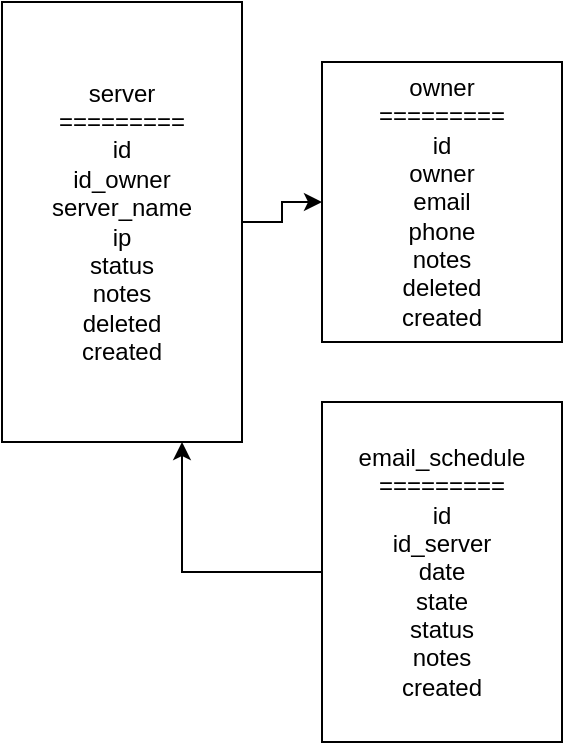 <mxfile version="14.5.0" type="device" pages="3"><diagram id="UBT5mw2tgzGTlpJjR8sr" name="Page-1"><mxGraphModel dx="1038" dy="668" grid="1" gridSize="10" guides="1" tooltips="1" connect="1" arrows="1" fold="1" page="1" pageScale="1" pageWidth="850" pageHeight="1100" math="0" shadow="0"><root><mxCell id="0"/><mxCell id="1" parent="0"/><mxCell id="X_u_L7LDsNKY813p9DHF-4" style="edgeStyle=orthogonalEdgeStyle;rounded=0;orthogonalLoop=1;jettySize=auto;html=1;entryX=0;entryY=0.5;entryDx=0;entryDy=0;" parent="1" source="X_u_L7LDsNKY813p9DHF-1" target="X_u_L7LDsNKY813p9DHF-3" edge="1"><mxGeometry relative="1" as="geometry"/></mxCell><mxCell id="X_u_L7LDsNKY813p9DHF-1" value="server&lt;br&gt;=========&lt;br&gt;id&lt;br&gt;id_owner&lt;br&gt;server_name&lt;br&gt;ip&lt;br&gt;status&lt;br&gt;notes&lt;br&gt;deleted&lt;br&gt;created" style="rounded=0;whiteSpace=wrap;html=1;" parent="1" vertex="1"><mxGeometry x="180" y="40" width="120" height="220" as="geometry"/></mxCell><mxCell id="X_u_L7LDsNKY813p9DHF-5" style="edgeStyle=orthogonalEdgeStyle;rounded=0;orthogonalLoop=1;jettySize=auto;html=1;entryX=0.75;entryY=1;entryDx=0;entryDy=0;" parent="1" source="X_u_L7LDsNKY813p9DHF-2" target="X_u_L7LDsNKY813p9DHF-1" edge="1"><mxGeometry relative="1" as="geometry"/></mxCell><mxCell id="X_u_L7LDsNKY813p9DHF-2" value="email_schedule&lt;br&gt;=========&lt;br&gt;id&lt;br&gt;id_server&lt;br&gt;date&lt;br&gt;state&lt;br&gt;status&lt;br&gt;notes&lt;br&gt;created" style="rounded=0;whiteSpace=wrap;html=1;" parent="1" vertex="1"><mxGeometry x="340" y="240" width="120" height="170" as="geometry"/></mxCell><mxCell id="X_u_L7LDsNKY813p9DHF-3" value="owner&lt;br&gt;=========&lt;br&gt;id&lt;br&gt;owner&lt;br&gt;email&lt;br&gt;phone&lt;br&gt;notes&lt;br&gt;deleted&lt;br&gt;created" style="rounded=0;whiteSpace=wrap;html=1;" parent="1" vertex="1"><mxGeometry x="340" y="70" width="120" height="140" as="geometry"/></mxCell></root></mxGraphModel></diagram><diagram id="iPZfHtDFvSozUB1tNtfG" name="Page-2"><mxGraphModel dx="1038" dy="668" grid="1" gridSize="10" guides="1" tooltips="1" connect="1" arrows="1" fold="1" page="1" pageScale="1" pageWidth="850" pageHeight="1100" math="0" shadow="0"><root><mxCell id="E2qaUZ8qXSl5X_VL8SPj-0"/><mxCell id="E2qaUZ8qXSl5X_VL8SPj-1" parent="E2qaUZ8qXSl5X_VL8SPj-0"/><mxCell id="E2qaUZ8qXSl5X_VL8SPj-2" value="User" style="rounded=0;whiteSpace=wrap;html=1;" parent="E2qaUZ8qXSl5X_VL8SPj-1" vertex="1"><mxGeometry x="100" y="60" width="160" height="240" as="geometry"/></mxCell><mxCell id="E2qaUZ8qXSl5X_VL8SPj-3" value="Aplikasi" style="rounded=0;whiteSpace=wrap;html=1;" parent="E2qaUZ8qXSl5X_VL8SPj-1" vertex="1"><mxGeometry x="260" y="60" width="480" height="60" as="geometry"/></mxCell><mxCell id="E2qaUZ8qXSl5X_VL8SPj-5" value="FrontEnd" style="rounded=0;whiteSpace=wrap;html=1;" parent="E2qaUZ8qXSl5X_VL8SPj-1" vertex="1"><mxGeometry x="260" y="120" width="160" height="180" as="geometry"/></mxCell><mxCell id="E2qaUZ8qXSl5X_VL8SPj-6" value="BackEnd (Hasura)" style="rounded=0;whiteSpace=wrap;html=1;" parent="E2qaUZ8qXSl5X_VL8SPj-1" vertex="1"><mxGeometry x="420" y="120" width="160" height="60" as="geometry"/></mxCell><mxCell id="E2qaUZ8qXSl5X_VL8SPj-7" value="Custom Business Logic (Node &amp;amp; express)" style="rounded=0;whiteSpace=wrap;html=1;" parent="E2qaUZ8qXSl5X_VL8SPj-1" vertex="1"><mxGeometry x="420" y="180" width="160" height="60" as="geometry"/></mxCell><mxCell id="E2qaUZ8qXSl5X_VL8SPj-8" value="Postgres" style="rounded=0;whiteSpace=wrap;html=1;" parent="E2qaUZ8qXSl5X_VL8SPj-1" vertex="1"><mxGeometry x="580" y="120" width="160" height="180" as="geometry"/></mxCell><mxCell id="E2qaUZ8qXSl5X_VL8SPj-9" value="Mail Server (Exchange)" style="rounded=0;whiteSpace=wrap;html=1;" parent="E2qaUZ8qXSl5X_VL8SPj-1" vertex="1"><mxGeometry x="420" y="240" width="160" height="60" as="geometry"/></mxCell><mxCell id="E2qaUZ8qXSl5X_VL8SPj-10" value="Login" style="rounded=0;whiteSpace=wrap;html=1;" parent="E2qaUZ8qXSl5X_VL8SPj-1" vertex="1"><mxGeometry x="100" y="320" width="160" height="50" as="geometry"/></mxCell><mxCell id="E2qaUZ8qXSl5X_VL8SPj-11" value="Input :&lt;br&gt;- Server : &lt;br&gt;Server Name&lt;br&gt;Notes&lt;br&gt;IP&lt;br&gt;&lt;br&gt;- Schedule&lt;br&gt;Power On Date&lt;br&gt;Power Off Date&lt;br&gt;User Notif Date&lt;br&gt;Delete Date&lt;br&gt;&lt;br&gt;- Owner&lt;br&gt;Owner&lt;br&gt;Email&lt;br&gt;Phone&lt;br&gt;Notes" style="rounded=0;whiteSpace=wrap;html=1;" parent="E2qaUZ8qXSl5X_VL8SPj-1" vertex="1"><mxGeometry x="100" y="380" width="160" height="260" as="geometry"/></mxCell><mxCell id="E2qaUZ8qXSl5X_VL8SPj-12" value="Input :&lt;br&gt;- Server : &lt;br&gt;Server Name&lt;br&gt;Notes&lt;br&gt;IP&lt;br&gt;&lt;br&gt;- Schedule&lt;br&gt;Power On Date&lt;br&gt;Power Off Date&lt;br&gt;User Notif Date&lt;br&gt;Delete Date&lt;br&gt;&lt;br&gt;- Owner&lt;br&gt;Owner&lt;br&gt;Email&lt;br&gt;Phone&lt;br&gt;Notes" style="rounded=0;whiteSpace=wrap;html=1;" parent="E2qaUZ8qXSl5X_VL8SPj-1" vertex="1"><mxGeometry x="270" y="380" width="160" height="260" as="geometry"/></mxCell><mxCell id="E2qaUZ8qXSl5X_VL8SPj-13" value="Hasura (Cron job function)&lt;br&gt;&lt;br&gt;Node (send email to owner when this day is one of the schedule date)" style="rounded=0;whiteSpace=wrap;html=1;" parent="E2qaUZ8qXSl5X_VL8SPj-1" vertex="1"><mxGeometry x="430" y="380" width="160" height="260" as="geometry"/></mxCell></root></mxGraphModel></diagram><diagram id="ZB0X5kCVkUCQnoZEVsLS" name="Page-3"><mxGraphModel dx="1038" dy="668" grid="1" gridSize="10" guides="1" tooltips="1" connect="1" arrows="1" fold="1" page="1" pageScale="1" pageWidth="850" pageHeight="1100" math="0" shadow="0"><root><mxCell id="ptabj5Xixgm-WW8AbEUY-0"/><mxCell id="ptabj5Xixgm-WW8AbEUY-1" parent="ptabj5Xixgm-WW8AbEUY-0"/></root></mxGraphModel></diagram></mxfile>